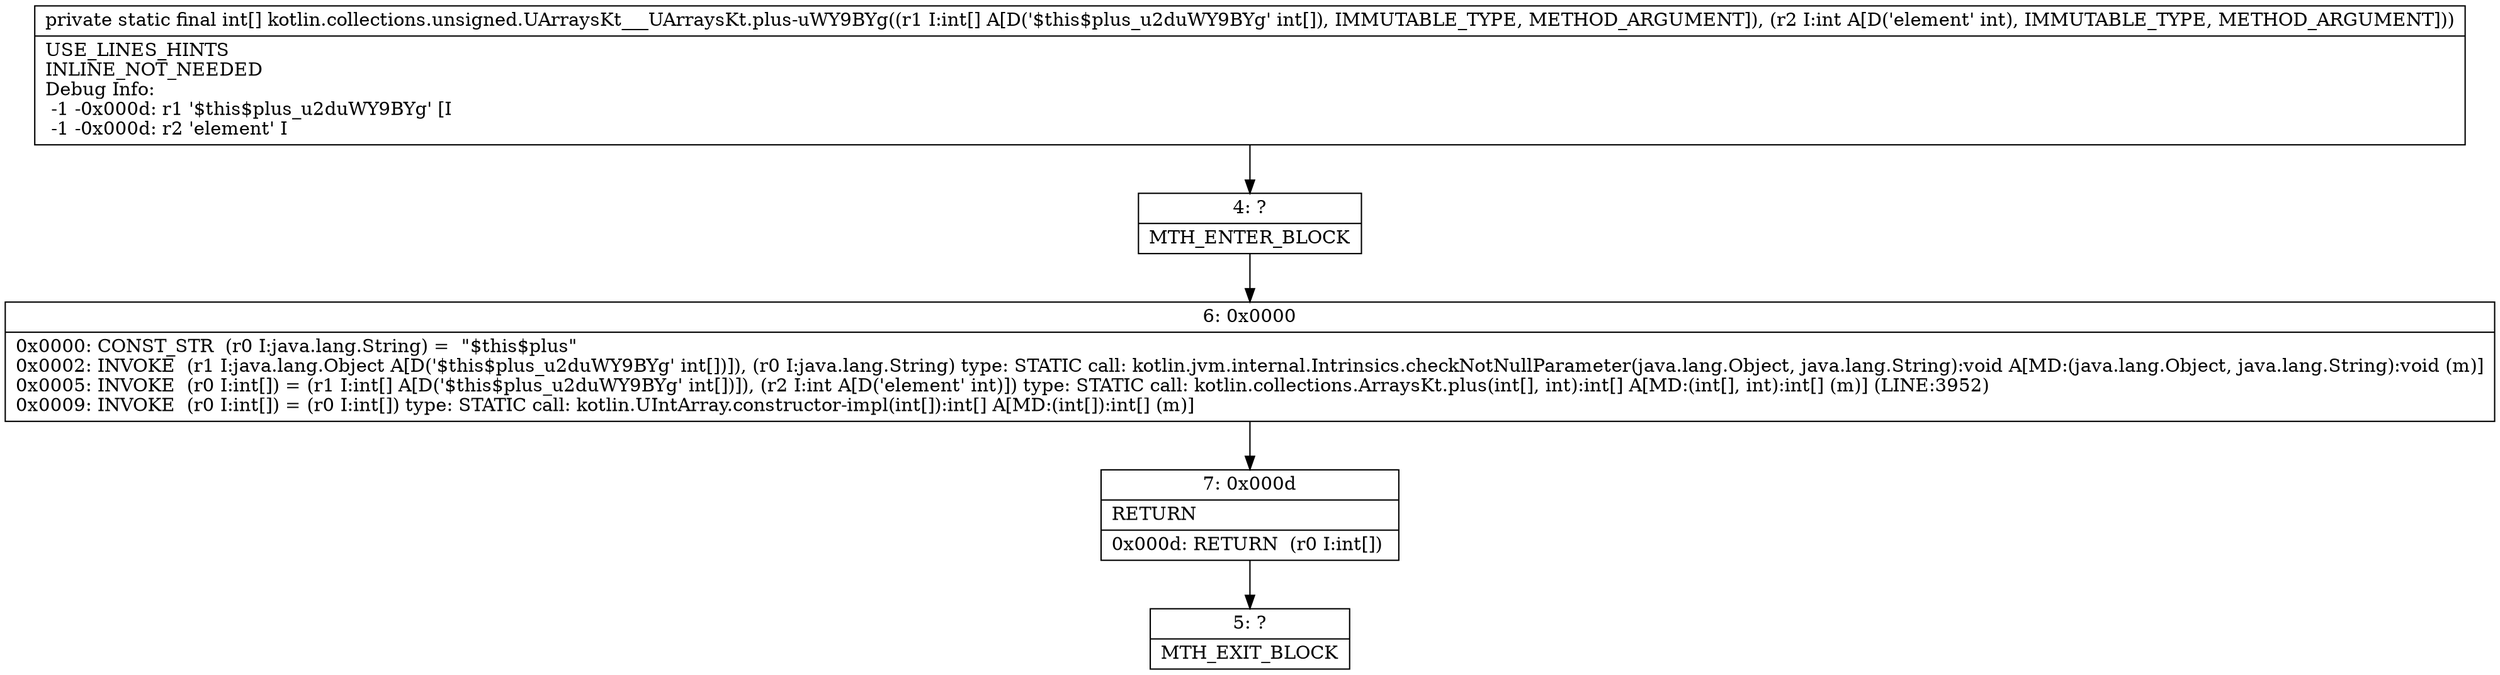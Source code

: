 digraph "CFG forkotlin.collections.unsigned.UArraysKt___UArraysKt.plus\-uWY9BYg([II)[I" {
Node_4 [shape=record,label="{4\:\ ?|MTH_ENTER_BLOCK\l}"];
Node_6 [shape=record,label="{6\:\ 0x0000|0x0000: CONST_STR  (r0 I:java.lang.String) =  \"$this$plus\" \l0x0002: INVOKE  (r1 I:java.lang.Object A[D('$this$plus_u2duWY9BYg' int[])]), (r0 I:java.lang.String) type: STATIC call: kotlin.jvm.internal.Intrinsics.checkNotNullParameter(java.lang.Object, java.lang.String):void A[MD:(java.lang.Object, java.lang.String):void (m)]\l0x0005: INVOKE  (r0 I:int[]) = (r1 I:int[] A[D('$this$plus_u2duWY9BYg' int[])]), (r2 I:int A[D('element' int)]) type: STATIC call: kotlin.collections.ArraysKt.plus(int[], int):int[] A[MD:(int[], int):int[] (m)] (LINE:3952)\l0x0009: INVOKE  (r0 I:int[]) = (r0 I:int[]) type: STATIC call: kotlin.UIntArray.constructor\-impl(int[]):int[] A[MD:(int[]):int[] (m)]\l}"];
Node_7 [shape=record,label="{7\:\ 0x000d|RETURN\l|0x000d: RETURN  (r0 I:int[]) \l}"];
Node_5 [shape=record,label="{5\:\ ?|MTH_EXIT_BLOCK\l}"];
MethodNode[shape=record,label="{private static final int[] kotlin.collections.unsigned.UArraysKt___UArraysKt.plus\-uWY9BYg((r1 I:int[] A[D('$this$plus_u2duWY9BYg' int[]), IMMUTABLE_TYPE, METHOD_ARGUMENT]), (r2 I:int A[D('element' int), IMMUTABLE_TYPE, METHOD_ARGUMENT]))  | USE_LINES_HINTS\lINLINE_NOT_NEEDED\lDebug Info:\l  \-1 \-0x000d: r1 '$this$plus_u2duWY9BYg' [I\l  \-1 \-0x000d: r2 'element' I\l}"];
MethodNode -> Node_4;Node_4 -> Node_6;
Node_6 -> Node_7;
Node_7 -> Node_5;
}

